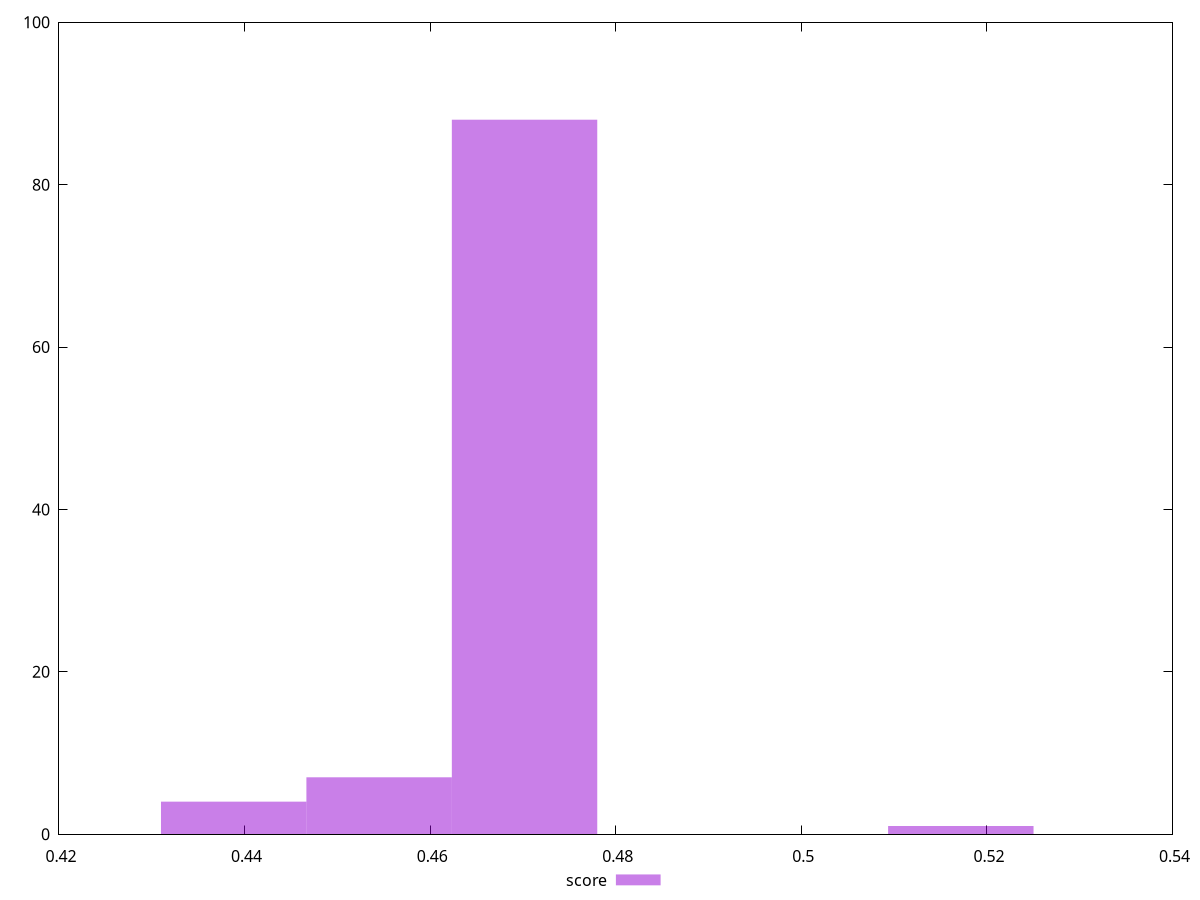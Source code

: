 reset
set terminal svg size 640, 490 enhanced background rgb 'white'
set output "reprap/render-blocking-resources/samples/pages/score/histogram.svg"

$score <<EOF
0.43882605193949636 4
0.4701707699351747 88
0.4544984109373355 7
0.5171878469286921 1
EOF

set key outside below
set boxwidth 0.015672358997839156
set yrange [0:100]
set style fill transparent solid 0.5 noborder

plot \
  $score title "score" with boxes, \


reset